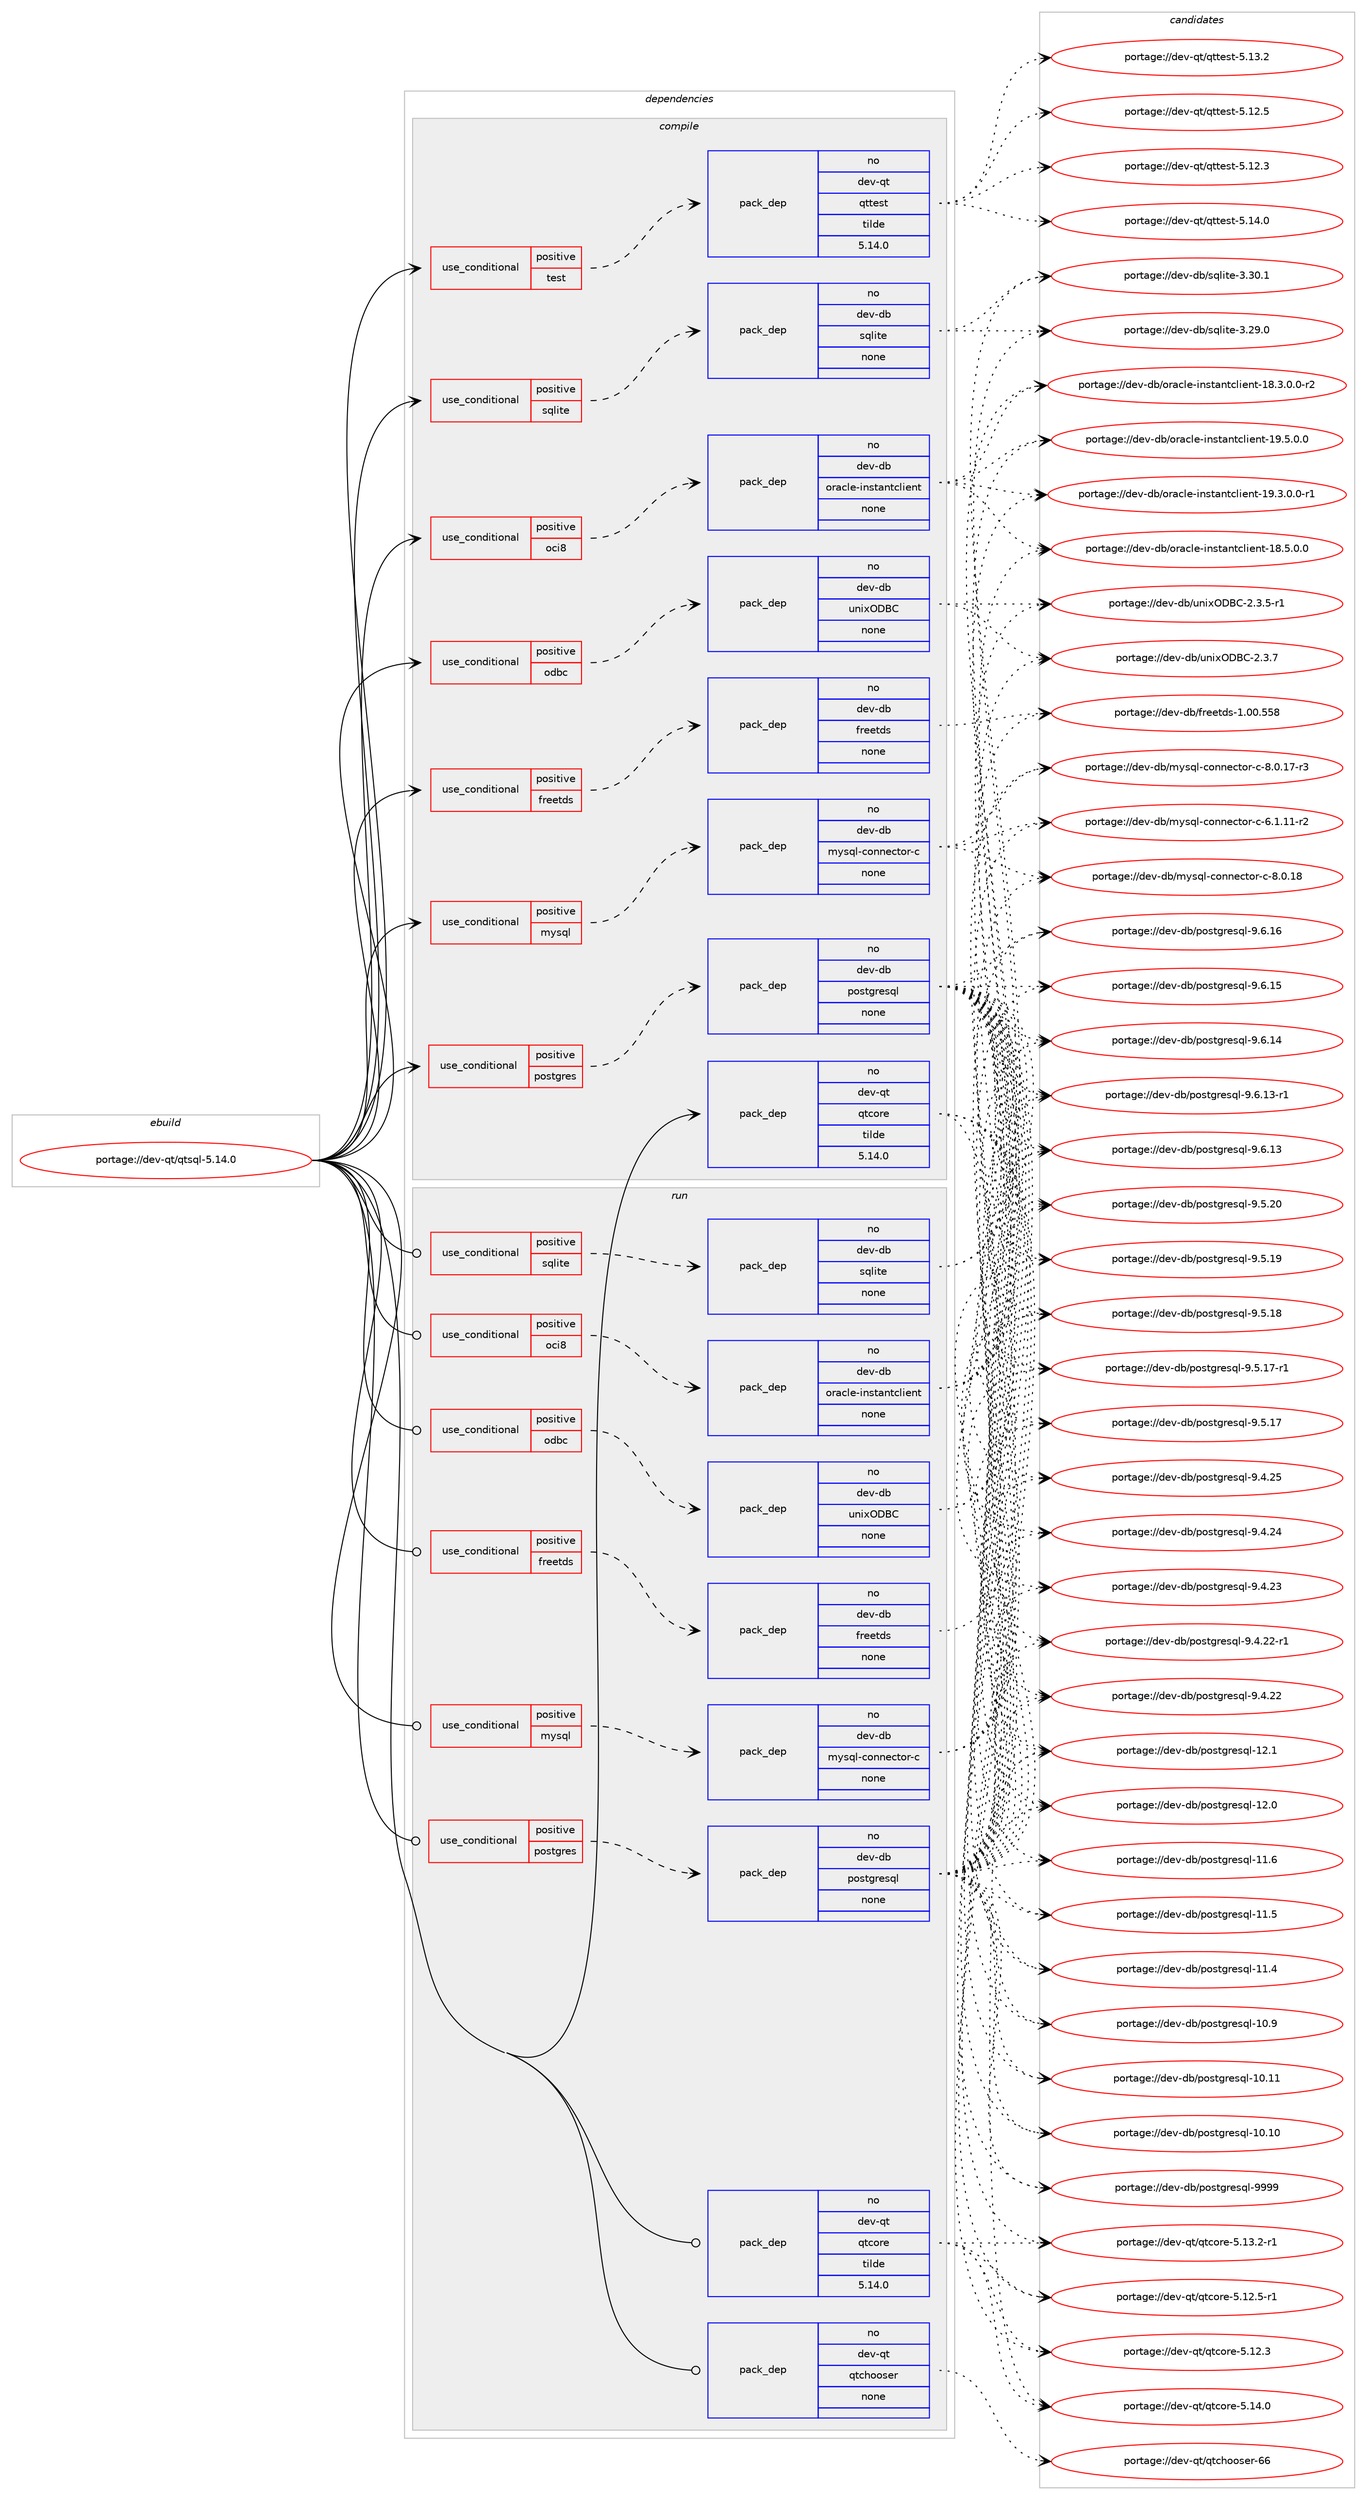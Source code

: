 digraph prolog {

# *************
# Graph options
# *************

newrank=true;
concentrate=true;
compound=true;
graph [rankdir=LR,fontname=Helvetica,fontsize=10,ranksep=1.5];#, ranksep=2.5, nodesep=0.2];
edge  [arrowhead=vee];
node  [fontname=Helvetica,fontsize=10];

# **********
# The ebuild
# **********

subgraph cluster_leftcol {
color=gray;
label=<<i>ebuild</i>>;
id [label="portage://dev-qt/qtsql-5.14.0", color=red, width=4, href="../dev-qt/qtsql-5.14.0.svg"];
}

# ****************
# The dependencies
# ****************

subgraph cluster_midcol {
color=gray;
label=<<i>dependencies</i>>;
subgraph cluster_compile {
fillcolor="#eeeeee";
style=filled;
label=<<i>compile</i>>;
subgraph cond102270 {
dependency413094 [label=<<TABLE BORDER="0" CELLBORDER="1" CELLSPACING="0" CELLPADDING="4"><TR><TD ROWSPAN="3" CELLPADDING="10">use_conditional</TD></TR><TR><TD>positive</TD></TR><TR><TD>freetds</TD></TR></TABLE>>, shape=none, color=red];
subgraph pack305945 {
dependency413095 [label=<<TABLE BORDER="0" CELLBORDER="1" CELLSPACING="0" CELLPADDING="4" WIDTH="220"><TR><TD ROWSPAN="6" CELLPADDING="30">pack_dep</TD></TR><TR><TD WIDTH="110">no</TD></TR><TR><TD>dev-db</TD></TR><TR><TD>freetds</TD></TR><TR><TD>none</TD></TR><TR><TD></TD></TR></TABLE>>, shape=none, color=blue];
}
dependency413094:e -> dependency413095:w [weight=20,style="dashed",arrowhead="vee"];
}
id:e -> dependency413094:w [weight=20,style="solid",arrowhead="vee"];
subgraph cond102271 {
dependency413096 [label=<<TABLE BORDER="0" CELLBORDER="1" CELLSPACING="0" CELLPADDING="4"><TR><TD ROWSPAN="3" CELLPADDING="10">use_conditional</TD></TR><TR><TD>positive</TD></TR><TR><TD>mysql</TD></TR></TABLE>>, shape=none, color=red];
subgraph pack305946 {
dependency413097 [label=<<TABLE BORDER="0" CELLBORDER="1" CELLSPACING="0" CELLPADDING="4" WIDTH="220"><TR><TD ROWSPAN="6" CELLPADDING="30">pack_dep</TD></TR><TR><TD WIDTH="110">no</TD></TR><TR><TD>dev-db</TD></TR><TR><TD>mysql-connector-c</TD></TR><TR><TD>none</TD></TR><TR><TD></TD></TR></TABLE>>, shape=none, color=blue];
}
dependency413096:e -> dependency413097:w [weight=20,style="dashed",arrowhead="vee"];
}
id:e -> dependency413096:w [weight=20,style="solid",arrowhead="vee"];
subgraph cond102272 {
dependency413098 [label=<<TABLE BORDER="0" CELLBORDER="1" CELLSPACING="0" CELLPADDING="4"><TR><TD ROWSPAN="3" CELLPADDING="10">use_conditional</TD></TR><TR><TD>positive</TD></TR><TR><TD>oci8</TD></TR></TABLE>>, shape=none, color=red];
subgraph pack305947 {
dependency413099 [label=<<TABLE BORDER="0" CELLBORDER="1" CELLSPACING="0" CELLPADDING="4" WIDTH="220"><TR><TD ROWSPAN="6" CELLPADDING="30">pack_dep</TD></TR><TR><TD WIDTH="110">no</TD></TR><TR><TD>dev-db</TD></TR><TR><TD>oracle-instantclient</TD></TR><TR><TD>none</TD></TR><TR><TD></TD></TR></TABLE>>, shape=none, color=blue];
}
dependency413098:e -> dependency413099:w [weight=20,style="dashed",arrowhead="vee"];
}
id:e -> dependency413098:w [weight=20,style="solid",arrowhead="vee"];
subgraph cond102273 {
dependency413100 [label=<<TABLE BORDER="0" CELLBORDER="1" CELLSPACING="0" CELLPADDING="4"><TR><TD ROWSPAN="3" CELLPADDING="10">use_conditional</TD></TR><TR><TD>positive</TD></TR><TR><TD>odbc</TD></TR></TABLE>>, shape=none, color=red];
subgraph pack305948 {
dependency413101 [label=<<TABLE BORDER="0" CELLBORDER="1" CELLSPACING="0" CELLPADDING="4" WIDTH="220"><TR><TD ROWSPAN="6" CELLPADDING="30">pack_dep</TD></TR><TR><TD WIDTH="110">no</TD></TR><TR><TD>dev-db</TD></TR><TR><TD>unixODBC</TD></TR><TR><TD>none</TD></TR><TR><TD></TD></TR></TABLE>>, shape=none, color=blue];
}
dependency413100:e -> dependency413101:w [weight=20,style="dashed",arrowhead="vee"];
}
id:e -> dependency413100:w [weight=20,style="solid",arrowhead="vee"];
subgraph cond102274 {
dependency413102 [label=<<TABLE BORDER="0" CELLBORDER="1" CELLSPACING="0" CELLPADDING="4"><TR><TD ROWSPAN="3" CELLPADDING="10">use_conditional</TD></TR><TR><TD>positive</TD></TR><TR><TD>postgres</TD></TR></TABLE>>, shape=none, color=red];
subgraph pack305949 {
dependency413103 [label=<<TABLE BORDER="0" CELLBORDER="1" CELLSPACING="0" CELLPADDING="4" WIDTH="220"><TR><TD ROWSPAN="6" CELLPADDING="30">pack_dep</TD></TR><TR><TD WIDTH="110">no</TD></TR><TR><TD>dev-db</TD></TR><TR><TD>postgresql</TD></TR><TR><TD>none</TD></TR><TR><TD></TD></TR></TABLE>>, shape=none, color=blue];
}
dependency413102:e -> dependency413103:w [weight=20,style="dashed",arrowhead="vee"];
}
id:e -> dependency413102:w [weight=20,style="solid",arrowhead="vee"];
subgraph cond102275 {
dependency413104 [label=<<TABLE BORDER="0" CELLBORDER="1" CELLSPACING="0" CELLPADDING="4"><TR><TD ROWSPAN="3" CELLPADDING="10">use_conditional</TD></TR><TR><TD>positive</TD></TR><TR><TD>sqlite</TD></TR></TABLE>>, shape=none, color=red];
subgraph pack305950 {
dependency413105 [label=<<TABLE BORDER="0" CELLBORDER="1" CELLSPACING="0" CELLPADDING="4" WIDTH="220"><TR><TD ROWSPAN="6" CELLPADDING="30">pack_dep</TD></TR><TR><TD WIDTH="110">no</TD></TR><TR><TD>dev-db</TD></TR><TR><TD>sqlite</TD></TR><TR><TD>none</TD></TR><TR><TD></TD></TR></TABLE>>, shape=none, color=blue];
}
dependency413104:e -> dependency413105:w [weight=20,style="dashed",arrowhead="vee"];
}
id:e -> dependency413104:w [weight=20,style="solid",arrowhead="vee"];
subgraph cond102276 {
dependency413106 [label=<<TABLE BORDER="0" CELLBORDER="1" CELLSPACING="0" CELLPADDING="4"><TR><TD ROWSPAN="3" CELLPADDING="10">use_conditional</TD></TR><TR><TD>positive</TD></TR><TR><TD>test</TD></TR></TABLE>>, shape=none, color=red];
subgraph pack305951 {
dependency413107 [label=<<TABLE BORDER="0" CELLBORDER="1" CELLSPACING="0" CELLPADDING="4" WIDTH="220"><TR><TD ROWSPAN="6" CELLPADDING="30">pack_dep</TD></TR><TR><TD WIDTH="110">no</TD></TR><TR><TD>dev-qt</TD></TR><TR><TD>qttest</TD></TR><TR><TD>tilde</TD></TR><TR><TD>5.14.0</TD></TR></TABLE>>, shape=none, color=blue];
}
dependency413106:e -> dependency413107:w [weight=20,style="dashed",arrowhead="vee"];
}
id:e -> dependency413106:w [weight=20,style="solid",arrowhead="vee"];
subgraph pack305952 {
dependency413108 [label=<<TABLE BORDER="0" CELLBORDER="1" CELLSPACING="0" CELLPADDING="4" WIDTH="220"><TR><TD ROWSPAN="6" CELLPADDING="30">pack_dep</TD></TR><TR><TD WIDTH="110">no</TD></TR><TR><TD>dev-qt</TD></TR><TR><TD>qtcore</TD></TR><TR><TD>tilde</TD></TR><TR><TD>5.14.0</TD></TR></TABLE>>, shape=none, color=blue];
}
id:e -> dependency413108:w [weight=20,style="solid",arrowhead="vee"];
}
subgraph cluster_compileandrun {
fillcolor="#eeeeee";
style=filled;
label=<<i>compile and run</i>>;
}
subgraph cluster_run {
fillcolor="#eeeeee";
style=filled;
label=<<i>run</i>>;
subgraph cond102277 {
dependency413109 [label=<<TABLE BORDER="0" CELLBORDER="1" CELLSPACING="0" CELLPADDING="4"><TR><TD ROWSPAN="3" CELLPADDING="10">use_conditional</TD></TR><TR><TD>positive</TD></TR><TR><TD>freetds</TD></TR></TABLE>>, shape=none, color=red];
subgraph pack305953 {
dependency413110 [label=<<TABLE BORDER="0" CELLBORDER="1" CELLSPACING="0" CELLPADDING="4" WIDTH="220"><TR><TD ROWSPAN="6" CELLPADDING="30">pack_dep</TD></TR><TR><TD WIDTH="110">no</TD></TR><TR><TD>dev-db</TD></TR><TR><TD>freetds</TD></TR><TR><TD>none</TD></TR><TR><TD></TD></TR></TABLE>>, shape=none, color=blue];
}
dependency413109:e -> dependency413110:w [weight=20,style="dashed",arrowhead="vee"];
}
id:e -> dependency413109:w [weight=20,style="solid",arrowhead="odot"];
subgraph cond102278 {
dependency413111 [label=<<TABLE BORDER="0" CELLBORDER="1" CELLSPACING="0" CELLPADDING="4"><TR><TD ROWSPAN="3" CELLPADDING="10">use_conditional</TD></TR><TR><TD>positive</TD></TR><TR><TD>mysql</TD></TR></TABLE>>, shape=none, color=red];
subgraph pack305954 {
dependency413112 [label=<<TABLE BORDER="0" CELLBORDER="1" CELLSPACING="0" CELLPADDING="4" WIDTH="220"><TR><TD ROWSPAN="6" CELLPADDING="30">pack_dep</TD></TR><TR><TD WIDTH="110">no</TD></TR><TR><TD>dev-db</TD></TR><TR><TD>mysql-connector-c</TD></TR><TR><TD>none</TD></TR><TR><TD></TD></TR></TABLE>>, shape=none, color=blue];
}
dependency413111:e -> dependency413112:w [weight=20,style="dashed",arrowhead="vee"];
}
id:e -> dependency413111:w [weight=20,style="solid",arrowhead="odot"];
subgraph cond102279 {
dependency413113 [label=<<TABLE BORDER="0" CELLBORDER="1" CELLSPACING="0" CELLPADDING="4"><TR><TD ROWSPAN="3" CELLPADDING="10">use_conditional</TD></TR><TR><TD>positive</TD></TR><TR><TD>oci8</TD></TR></TABLE>>, shape=none, color=red];
subgraph pack305955 {
dependency413114 [label=<<TABLE BORDER="0" CELLBORDER="1" CELLSPACING="0" CELLPADDING="4" WIDTH="220"><TR><TD ROWSPAN="6" CELLPADDING="30">pack_dep</TD></TR><TR><TD WIDTH="110">no</TD></TR><TR><TD>dev-db</TD></TR><TR><TD>oracle-instantclient</TD></TR><TR><TD>none</TD></TR><TR><TD></TD></TR></TABLE>>, shape=none, color=blue];
}
dependency413113:e -> dependency413114:w [weight=20,style="dashed",arrowhead="vee"];
}
id:e -> dependency413113:w [weight=20,style="solid",arrowhead="odot"];
subgraph cond102280 {
dependency413115 [label=<<TABLE BORDER="0" CELLBORDER="1" CELLSPACING="0" CELLPADDING="4"><TR><TD ROWSPAN="3" CELLPADDING="10">use_conditional</TD></TR><TR><TD>positive</TD></TR><TR><TD>odbc</TD></TR></TABLE>>, shape=none, color=red];
subgraph pack305956 {
dependency413116 [label=<<TABLE BORDER="0" CELLBORDER="1" CELLSPACING="0" CELLPADDING="4" WIDTH="220"><TR><TD ROWSPAN="6" CELLPADDING="30">pack_dep</TD></TR><TR><TD WIDTH="110">no</TD></TR><TR><TD>dev-db</TD></TR><TR><TD>unixODBC</TD></TR><TR><TD>none</TD></TR><TR><TD></TD></TR></TABLE>>, shape=none, color=blue];
}
dependency413115:e -> dependency413116:w [weight=20,style="dashed",arrowhead="vee"];
}
id:e -> dependency413115:w [weight=20,style="solid",arrowhead="odot"];
subgraph cond102281 {
dependency413117 [label=<<TABLE BORDER="0" CELLBORDER="1" CELLSPACING="0" CELLPADDING="4"><TR><TD ROWSPAN="3" CELLPADDING="10">use_conditional</TD></TR><TR><TD>positive</TD></TR><TR><TD>postgres</TD></TR></TABLE>>, shape=none, color=red];
subgraph pack305957 {
dependency413118 [label=<<TABLE BORDER="0" CELLBORDER="1" CELLSPACING="0" CELLPADDING="4" WIDTH="220"><TR><TD ROWSPAN="6" CELLPADDING="30">pack_dep</TD></TR><TR><TD WIDTH="110">no</TD></TR><TR><TD>dev-db</TD></TR><TR><TD>postgresql</TD></TR><TR><TD>none</TD></TR><TR><TD></TD></TR></TABLE>>, shape=none, color=blue];
}
dependency413117:e -> dependency413118:w [weight=20,style="dashed",arrowhead="vee"];
}
id:e -> dependency413117:w [weight=20,style="solid",arrowhead="odot"];
subgraph cond102282 {
dependency413119 [label=<<TABLE BORDER="0" CELLBORDER="1" CELLSPACING="0" CELLPADDING="4"><TR><TD ROWSPAN="3" CELLPADDING="10">use_conditional</TD></TR><TR><TD>positive</TD></TR><TR><TD>sqlite</TD></TR></TABLE>>, shape=none, color=red];
subgraph pack305958 {
dependency413120 [label=<<TABLE BORDER="0" CELLBORDER="1" CELLSPACING="0" CELLPADDING="4" WIDTH="220"><TR><TD ROWSPAN="6" CELLPADDING="30">pack_dep</TD></TR><TR><TD WIDTH="110">no</TD></TR><TR><TD>dev-db</TD></TR><TR><TD>sqlite</TD></TR><TR><TD>none</TD></TR><TR><TD></TD></TR></TABLE>>, shape=none, color=blue];
}
dependency413119:e -> dependency413120:w [weight=20,style="dashed",arrowhead="vee"];
}
id:e -> dependency413119:w [weight=20,style="solid",arrowhead="odot"];
subgraph pack305959 {
dependency413121 [label=<<TABLE BORDER="0" CELLBORDER="1" CELLSPACING="0" CELLPADDING="4" WIDTH="220"><TR><TD ROWSPAN="6" CELLPADDING="30">pack_dep</TD></TR><TR><TD WIDTH="110">no</TD></TR><TR><TD>dev-qt</TD></TR><TR><TD>qtchooser</TD></TR><TR><TD>none</TD></TR><TR><TD></TD></TR></TABLE>>, shape=none, color=blue];
}
id:e -> dependency413121:w [weight=20,style="solid",arrowhead="odot"];
subgraph pack305960 {
dependency413122 [label=<<TABLE BORDER="0" CELLBORDER="1" CELLSPACING="0" CELLPADDING="4" WIDTH="220"><TR><TD ROWSPAN="6" CELLPADDING="30">pack_dep</TD></TR><TR><TD WIDTH="110">no</TD></TR><TR><TD>dev-qt</TD></TR><TR><TD>qtcore</TD></TR><TR><TD>tilde</TD></TR><TR><TD>5.14.0</TD></TR></TABLE>>, shape=none, color=blue];
}
id:e -> dependency413122:w [weight=20,style="solid",arrowhead="odot"];
}
}

# **************
# The candidates
# **************

subgraph cluster_choices {
rank=same;
color=gray;
label=<<i>candidates</i>>;

subgraph choice305945 {
color=black;
nodesep=1;
choice100101118451009847102114101101116100115454946484846535356 [label="portage://dev-db/freetds-1.00.558", color=red, width=4,href="../dev-db/freetds-1.00.558.svg"];
dependency413095:e -> choice100101118451009847102114101101116100115454946484846535356:w [style=dotted,weight="100"];
}
subgraph choice305946 {
color=black;
nodesep=1;
choice100101118451009847109121115113108459911111011010199116111114459945564648464956 [label="portage://dev-db/mysql-connector-c-8.0.18", color=red, width=4,href="../dev-db/mysql-connector-c-8.0.18.svg"];
choice1001011184510098471091211151131084599111110110101991161111144599455646484649554511451 [label="portage://dev-db/mysql-connector-c-8.0.17-r3", color=red, width=4,href="../dev-db/mysql-connector-c-8.0.17-r3.svg"];
choice1001011184510098471091211151131084599111110110101991161111144599455446494649494511450 [label="portage://dev-db/mysql-connector-c-6.1.11-r2", color=red, width=4,href="../dev-db/mysql-connector-c-6.1.11-r2.svg"];
dependency413097:e -> choice100101118451009847109121115113108459911111011010199116111114459945564648464956:w [style=dotted,weight="100"];
dependency413097:e -> choice1001011184510098471091211151131084599111110110101991161111144599455646484649554511451:w [style=dotted,weight="100"];
dependency413097:e -> choice1001011184510098471091211151131084599111110110101991161111144599455446494649494511450:w [style=dotted,weight="100"];
}
subgraph choice305947 {
color=black;
nodesep=1;
choice1001011184510098471111149799108101451051101151169711011699108105101110116454957465346484648 [label="portage://dev-db/oracle-instantclient-19.5.0.0", color=red, width=4,href="../dev-db/oracle-instantclient-19.5.0.0.svg"];
choice10010111845100984711111497991081014510511011511697110116991081051011101164549574651464846484511449 [label="portage://dev-db/oracle-instantclient-19.3.0.0-r1", color=red, width=4,href="../dev-db/oracle-instantclient-19.3.0.0-r1.svg"];
choice1001011184510098471111149799108101451051101151169711011699108105101110116454956465346484648 [label="portage://dev-db/oracle-instantclient-18.5.0.0", color=red, width=4,href="../dev-db/oracle-instantclient-18.5.0.0.svg"];
choice10010111845100984711111497991081014510511011511697110116991081051011101164549564651464846484511450 [label="portage://dev-db/oracle-instantclient-18.3.0.0-r2", color=red, width=4,href="../dev-db/oracle-instantclient-18.3.0.0-r2.svg"];
dependency413099:e -> choice1001011184510098471111149799108101451051101151169711011699108105101110116454957465346484648:w [style=dotted,weight="100"];
dependency413099:e -> choice10010111845100984711111497991081014510511011511697110116991081051011101164549574651464846484511449:w [style=dotted,weight="100"];
dependency413099:e -> choice1001011184510098471111149799108101451051101151169711011699108105101110116454956465346484648:w [style=dotted,weight="100"];
dependency413099:e -> choice10010111845100984711111497991081014510511011511697110116991081051011101164549564651464846484511450:w [style=dotted,weight="100"];
}
subgraph choice305948 {
color=black;
nodesep=1;
choice10010111845100984711711010512079686667455046514655 [label="portage://dev-db/unixODBC-2.3.7", color=red, width=4,href="../dev-db/unixODBC-2.3.7.svg"];
choice100101118451009847117110105120796866674550465146534511449 [label="portage://dev-db/unixODBC-2.3.5-r1", color=red, width=4,href="../dev-db/unixODBC-2.3.5-r1.svg"];
dependency413101:e -> choice10010111845100984711711010512079686667455046514655:w [style=dotted,weight="100"];
dependency413101:e -> choice100101118451009847117110105120796866674550465146534511449:w [style=dotted,weight="100"];
}
subgraph choice305949 {
color=black;
nodesep=1;
choice1001011184510098471121111151161031141011151131084557575757 [label="portage://dev-db/postgresql-9999", color=red, width=4,href="../dev-db/postgresql-9999.svg"];
choice10010111845100984711211111511610311410111511310845574654464954 [label="portage://dev-db/postgresql-9.6.16", color=red, width=4,href="../dev-db/postgresql-9.6.16.svg"];
choice10010111845100984711211111511610311410111511310845574654464953 [label="portage://dev-db/postgresql-9.6.15", color=red, width=4,href="../dev-db/postgresql-9.6.15.svg"];
choice10010111845100984711211111511610311410111511310845574654464952 [label="portage://dev-db/postgresql-9.6.14", color=red, width=4,href="../dev-db/postgresql-9.6.14.svg"];
choice100101118451009847112111115116103114101115113108455746544649514511449 [label="portage://dev-db/postgresql-9.6.13-r1", color=red, width=4,href="../dev-db/postgresql-9.6.13-r1.svg"];
choice10010111845100984711211111511610311410111511310845574654464951 [label="portage://dev-db/postgresql-9.6.13", color=red, width=4,href="../dev-db/postgresql-9.6.13.svg"];
choice10010111845100984711211111511610311410111511310845574653465048 [label="portage://dev-db/postgresql-9.5.20", color=red, width=4,href="../dev-db/postgresql-9.5.20.svg"];
choice10010111845100984711211111511610311410111511310845574653464957 [label="portage://dev-db/postgresql-9.5.19", color=red, width=4,href="../dev-db/postgresql-9.5.19.svg"];
choice10010111845100984711211111511610311410111511310845574653464956 [label="portage://dev-db/postgresql-9.5.18", color=red, width=4,href="../dev-db/postgresql-9.5.18.svg"];
choice100101118451009847112111115116103114101115113108455746534649554511449 [label="portage://dev-db/postgresql-9.5.17-r1", color=red, width=4,href="../dev-db/postgresql-9.5.17-r1.svg"];
choice10010111845100984711211111511610311410111511310845574653464955 [label="portage://dev-db/postgresql-9.5.17", color=red, width=4,href="../dev-db/postgresql-9.5.17.svg"];
choice10010111845100984711211111511610311410111511310845574652465053 [label="portage://dev-db/postgresql-9.4.25", color=red, width=4,href="../dev-db/postgresql-9.4.25.svg"];
choice10010111845100984711211111511610311410111511310845574652465052 [label="portage://dev-db/postgresql-9.4.24", color=red, width=4,href="../dev-db/postgresql-9.4.24.svg"];
choice10010111845100984711211111511610311410111511310845574652465051 [label="portage://dev-db/postgresql-9.4.23", color=red, width=4,href="../dev-db/postgresql-9.4.23.svg"];
choice100101118451009847112111115116103114101115113108455746524650504511449 [label="portage://dev-db/postgresql-9.4.22-r1", color=red, width=4,href="../dev-db/postgresql-9.4.22-r1.svg"];
choice10010111845100984711211111511610311410111511310845574652465050 [label="portage://dev-db/postgresql-9.4.22", color=red, width=4,href="../dev-db/postgresql-9.4.22.svg"];
choice1001011184510098471121111151161031141011151131084549504649 [label="portage://dev-db/postgresql-12.1", color=red, width=4,href="../dev-db/postgresql-12.1.svg"];
choice1001011184510098471121111151161031141011151131084549504648 [label="portage://dev-db/postgresql-12.0", color=red, width=4,href="../dev-db/postgresql-12.0.svg"];
choice1001011184510098471121111151161031141011151131084549494654 [label="portage://dev-db/postgresql-11.6", color=red, width=4,href="../dev-db/postgresql-11.6.svg"];
choice1001011184510098471121111151161031141011151131084549494653 [label="portage://dev-db/postgresql-11.5", color=red, width=4,href="../dev-db/postgresql-11.5.svg"];
choice1001011184510098471121111151161031141011151131084549494652 [label="portage://dev-db/postgresql-11.4", color=red, width=4,href="../dev-db/postgresql-11.4.svg"];
choice1001011184510098471121111151161031141011151131084549484657 [label="portage://dev-db/postgresql-10.9", color=red, width=4,href="../dev-db/postgresql-10.9.svg"];
choice100101118451009847112111115116103114101115113108454948464949 [label="portage://dev-db/postgresql-10.11", color=red, width=4,href="../dev-db/postgresql-10.11.svg"];
choice100101118451009847112111115116103114101115113108454948464948 [label="portage://dev-db/postgresql-10.10", color=red, width=4,href="../dev-db/postgresql-10.10.svg"];
dependency413103:e -> choice1001011184510098471121111151161031141011151131084557575757:w [style=dotted,weight="100"];
dependency413103:e -> choice10010111845100984711211111511610311410111511310845574654464954:w [style=dotted,weight="100"];
dependency413103:e -> choice10010111845100984711211111511610311410111511310845574654464953:w [style=dotted,weight="100"];
dependency413103:e -> choice10010111845100984711211111511610311410111511310845574654464952:w [style=dotted,weight="100"];
dependency413103:e -> choice100101118451009847112111115116103114101115113108455746544649514511449:w [style=dotted,weight="100"];
dependency413103:e -> choice10010111845100984711211111511610311410111511310845574654464951:w [style=dotted,weight="100"];
dependency413103:e -> choice10010111845100984711211111511610311410111511310845574653465048:w [style=dotted,weight="100"];
dependency413103:e -> choice10010111845100984711211111511610311410111511310845574653464957:w [style=dotted,weight="100"];
dependency413103:e -> choice10010111845100984711211111511610311410111511310845574653464956:w [style=dotted,weight="100"];
dependency413103:e -> choice100101118451009847112111115116103114101115113108455746534649554511449:w [style=dotted,weight="100"];
dependency413103:e -> choice10010111845100984711211111511610311410111511310845574653464955:w [style=dotted,weight="100"];
dependency413103:e -> choice10010111845100984711211111511610311410111511310845574652465053:w [style=dotted,weight="100"];
dependency413103:e -> choice10010111845100984711211111511610311410111511310845574652465052:w [style=dotted,weight="100"];
dependency413103:e -> choice10010111845100984711211111511610311410111511310845574652465051:w [style=dotted,weight="100"];
dependency413103:e -> choice100101118451009847112111115116103114101115113108455746524650504511449:w [style=dotted,weight="100"];
dependency413103:e -> choice10010111845100984711211111511610311410111511310845574652465050:w [style=dotted,weight="100"];
dependency413103:e -> choice1001011184510098471121111151161031141011151131084549504649:w [style=dotted,weight="100"];
dependency413103:e -> choice1001011184510098471121111151161031141011151131084549504648:w [style=dotted,weight="100"];
dependency413103:e -> choice1001011184510098471121111151161031141011151131084549494654:w [style=dotted,weight="100"];
dependency413103:e -> choice1001011184510098471121111151161031141011151131084549494653:w [style=dotted,weight="100"];
dependency413103:e -> choice1001011184510098471121111151161031141011151131084549494652:w [style=dotted,weight="100"];
dependency413103:e -> choice1001011184510098471121111151161031141011151131084549484657:w [style=dotted,weight="100"];
dependency413103:e -> choice100101118451009847112111115116103114101115113108454948464949:w [style=dotted,weight="100"];
dependency413103:e -> choice100101118451009847112111115116103114101115113108454948464948:w [style=dotted,weight="100"];
}
subgraph choice305950 {
color=black;
nodesep=1;
choice10010111845100984711511310810511610145514651484649 [label="portage://dev-db/sqlite-3.30.1", color=red, width=4,href="../dev-db/sqlite-3.30.1.svg"];
choice10010111845100984711511310810511610145514650574648 [label="portage://dev-db/sqlite-3.29.0", color=red, width=4,href="../dev-db/sqlite-3.29.0.svg"];
dependency413105:e -> choice10010111845100984711511310810511610145514651484649:w [style=dotted,weight="100"];
dependency413105:e -> choice10010111845100984711511310810511610145514650574648:w [style=dotted,weight="100"];
}
subgraph choice305951 {
color=black;
nodesep=1;
choice100101118451131164711311611610111511645534649524648 [label="portage://dev-qt/qttest-5.14.0", color=red, width=4,href="../dev-qt/qttest-5.14.0.svg"];
choice100101118451131164711311611610111511645534649514650 [label="portage://dev-qt/qttest-5.13.2", color=red, width=4,href="../dev-qt/qttest-5.13.2.svg"];
choice100101118451131164711311611610111511645534649504653 [label="portage://dev-qt/qttest-5.12.5", color=red, width=4,href="../dev-qt/qttest-5.12.5.svg"];
choice100101118451131164711311611610111511645534649504651 [label="portage://dev-qt/qttest-5.12.3", color=red, width=4,href="../dev-qt/qttest-5.12.3.svg"];
dependency413107:e -> choice100101118451131164711311611610111511645534649524648:w [style=dotted,weight="100"];
dependency413107:e -> choice100101118451131164711311611610111511645534649514650:w [style=dotted,weight="100"];
dependency413107:e -> choice100101118451131164711311611610111511645534649504653:w [style=dotted,weight="100"];
dependency413107:e -> choice100101118451131164711311611610111511645534649504651:w [style=dotted,weight="100"];
}
subgraph choice305952 {
color=black;
nodesep=1;
choice10010111845113116471131169911111410145534649524648 [label="portage://dev-qt/qtcore-5.14.0", color=red, width=4,href="../dev-qt/qtcore-5.14.0.svg"];
choice100101118451131164711311699111114101455346495146504511449 [label="portage://dev-qt/qtcore-5.13.2-r1", color=red, width=4,href="../dev-qt/qtcore-5.13.2-r1.svg"];
choice100101118451131164711311699111114101455346495046534511449 [label="portage://dev-qt/qtcore-5.12.5-r1", color=red, width=4,href="../dev-qt/qtcore-5.12.5-r1.svg"];
choice10010111845113116471131169911111410145534649504651 [label="portage://dev-qt/qtcore-5.12.3", color=red, width=4,href="../dev-qt/qtcore-5.12.3.svg"];
dependency413108:e -> choice10010111845113116471131169911111410145534649524648:w [style=dotted,weight="100"];
dependency413108:e -> choice100101118451131164711311699111114101455346495146504511449:w [style=dotted,weight="100"];
dependency413108:e -> choice100101118451131164711311699111114101455346495046534511449:w [style=dotted,weight="100"];
dependency413108:e -> choice10010111845113116471131169911111410145534649504651:w [style=dotted,weight="100"];
}
subgraph choice305953 {
color=black;
nodesep=1;
choice100101118451009847102114101101116100115454946484846535356 [label="portage://dev-db/freetds-1.00.558", color=red, width=4,href="../dev-db/freetds-1.00.558.svg"];
dependency413110:e -> choice100101118451009847102114101101116100115454946484846535356:w [style=dotted,weight="100"];
}
subgraph choice305954 {
color=black;
nodesep=1;
choice100101118451009847109121115113108459911111011010199116111114459945564648464956 [label="portage://dev-db/mysql-connector-c-8.0.18", color=red, width=4,href="../dev-db/mysql-connector-c-8.0.18.svg"];
choice1001011184510098471091211151131084599111110110101991161111144599455646484649554511451 [label="portage://dev-db/mysql-connector-c-8.0.17-r3", color=red, width=4,href="../dev-db/mysql-connector-c-8.0.17-r3.svg"];
choice1001011184510098471091211151131084599111110110101991161111144599455446494649494511450 [label="portage://dev-db/mysql-connector-c-6.1.11-r2", color=red, width=4,href="../dev-db/mysql-connector-c-6.1.11-r2.svg"];
dependency413112:e -> choice100101118451009847109121115113108459911111011010199116111114459945564648464956:w [style=dotted,weight="100"];
dependency413112:e -> choice1001011184510098471091211151131084599111110110101991161111144599455646484649554511451:w [style=dotted,weight="100"];
dependency413112:e -> choice1001011184510098471091211151131084599111110110101991161111144599455446494649494511450:w [style=dotted,weight="100"];
}
subgraph choice305955 {
color=black;
nodesep=1;
choice1001011184510098471111149799108101451051101151169711011699108105101110116454957465346484648 [label="portage://dev-db/oracle-instantclient-19.5.0.0", color=red, width=4,href="../dev-db/oracle-instantclient-19.5.0.0.svg"];
choice10010111845100984711111497991081014510511011511697110116991081051011101164549574651464846484511449 [label="portage://dev-db/oracle-instantclient-19.3.0.0-r1", color=red, width=4,href="../dev-db/oracle-instantclient-19.3.0.0-r1.svg"];
choice1001011184510098471111149799108101451051101151169711011699108105101110116454956465346484648 [label="portage://dev-db/oracle-instantclient-18.5.0.0", color=red, width=4,href="../dev-db/oracle-instantclient-18.5.0.0.svg"];
choice10010111845100984711111497991081014510511011511697110116991081051011101164549564651464846484511450 [label="portage://dev-db/oracle-instantclient-18.3.0.0-r2", color=red, width=4,href="../dev-db/oracle-instantclient-18.3.0.0-r2.svg"];
dependency413114:e -> choice1001011184510098471111149799108101451051101151169711011699108105101110116454957465346484648:w [style=dotted,weight="100"];
dependency413114:e -> choice10010111845100984711111497991081014510511011511697110116991081051011101164549574651464846484511449:w [style=dotted,weight="100"];
dependency413114:e -> choice1001011184510098471111149799108101451051101151169711011699108105101110116454956465346484648:w [style=dotted,weight="100"];
dependency413114:e -> choice10010111845100984711111497991081014510511011511697110116991081051011101164549564651464846484511450:w [style=dotted,weight="100"];
}
subgraph choice305956 {
color=black;
nodesep=1;
choice10010111845100984711711010512079686667455046514655 [label="portage://dev-db/unixODBC-2.3.7", color=red, width=4,href="../dev-db/unixODBC-2.3.7.svg"];
choice100101118451009847117110105120796866674550465146534511449 [label="portage://dev-db/unixODBC-2.3.5-r1", color=red, width=4,href="../dev-db/unixODBC-2.3.5-r1.svg"];
dependency413116:e -> choice10010111845100984711711010512079686667455046514655:w [style=dotted,weight="100"];
dependency413116:e -> choice100101118451009847117110105120796866674550465146534511449:w [style=dotted,weight="100"];
}
subgraph choice305957 {
color=black;
nodesep=1;
choice1001011184510098471121111151161031141011151131084557575757 [label="portage://dev-db/postgresql-9999", color=red, width=4,href="../dev-db/postgresql-9999.svg"];
choice10010111845100984711211111511610311410111511310845574654464954 [label="portage://dev-db/postgresql-9.6.16", color=red, width=4,href="../dev-db/postgresql-9.6.16.svg"];
choice10010111845100984711211111511610311410111511310845574654464953 [label="portage://dev-db/postgresql-9.6.15", color=red, width=4,href="../dev-db/postgresql-9.6.15.svg"];
choice10010111845100984711211111511610311410111511310845574654464952 [label="portage://dev-db/postgresql-9.6.14", color=red, width=4,href="../dev-db/postgresql-9.6.14.svg"];
choice100101118451009847112111115116103114101115113108455746544649514511449 [label="portage://dev-db/postgresql-9.6.13-r1", color=red, width=4,href="../dev-db/postgresql-9.6.13-r1.svg"];
choice10010111845100984711211111511610311410111511310845574654464951 [label="portage://dev-db/postgresql-9.6.13", color=red, width=4,href="../dev-db/postgresql-9.6.13.svg"];
choice10010111845100984711211111511610311410111511310845574653465048 [label="portage://dev-db/postgresql-9.5.20", color=red, width=4,href="../dev-db/postgresql-9.5.20.svg"];
choice10010111845100984711211111511610311410111511310845574653464957 [label="portage://dev-db/postgresql-9.5.19", color=red, width=4,href="../dev-db/postgresql-9.5.19.svg"];
choice10010111845100984711211111511610311410111511310845574653464956 [label="portage://dev-db/postgresql-9.5.18", color=red, width=4,href="../dev-db/postgresql-9.5.18.svg"];
choice100101118451009847112111115116103114101115113108455746534649554511449 [label="portage://dev-db/postgresql-9.5.17-r1", color=red, width=4,href="../dev-db/postgresql-9.5.17-r1.svg"];
choice10010111845100984711211111511610311410111511310845574653464955 [label="portage://dev-db/postgresql-9.5.17", color=red, width=4,href="../dev-db/postgresql-9.5.17.svg"];
choice10010111845100984711211111511610311410111511310845574652465053 [label="portage://dev-db/postgresql-9.4.25", color=red, width=4,href="../dev-db/postgresql-9.4.25.svg"];
choice10010111845100984711211111511610311410111511310845574652465052 [label="portage://dev-db/postgresql-9.4.24", color=red, width=4,href="../dev-db/postgresql-9.4.24.svg"];
choice10010111845100984711211111511610311410111511310845574652465051 [label="portage://dev-db/postgresql-9.4.23", color=red, width=4,href="../dev-db/postgresql-9.4.23.svg"];
choice100101118451009847112111115116103114101115113108455746524650504511449 [label="portage://dev-db/postgresql-9.4.22-r1", color=red, width=4,href="../dev-db/postgresql-9.4.22-r1.svg"];
choice10010111845100984711211111511610311410111511310845574652465050 [label="portage://dev-db/postgresql-9.4.22", color=red, width=4,href="../dev-db/postgresql-9.4.22.svg"];
choice1001011184510098471121111151161031141011151131084549504649 [label="portage://dev-db/postgresql-12.1", color=red, width=4,href="../dev-db/postgresql-12.1.svg"];
choice1001011184510098471121111151161031141011151131084549504648 [label="portage://dev-db/postgresql-12.0", color=red, width=4,href="../dev-db/postgresql-12.0.svg"];
choice1001011184510098471121111151161031141011151131084549494654 [label="portage://dev-db/postgresql-11.6", color=red, width=4,href="../dev-db/postgresql-11.6.svg"];
choice1001011184510098471121111151161031141011151131084549494653 [label="portage://dev-db/postgresql-11.5", color=red, width=4,href="../dev-db/postgresql-11.5.svg"];
choice1001011184510098471121111151161031141011151131084549494652 [label="portage://dev-db/postgresql-11.4", color=red, width=4,href="../dev-db/postgresql-11.4.svg"];
choice1001011184510098471121111151161031141011151131084549484657 [label="portage://dev-db/postgresql-10.9", color=red, width=4,href="../dev-db/postgresql-10.9.svg"];
choice100101118451009847112111115116103114101115113108454948464949 [label="portage://dev-db/postgresql-10.11", color=red, width=4,href="../dev-db/postgresql-10.11.svg"];
choice100101118451009847112111115116103114101115113108454948464948 [label="portage://dev-db/postgresql-10.10", color=red, width=4,href="../dev-db/postgresql-10.10.svg"];
dependency413118:e -> choice1001011184510098471121111151161031141011151131084557575757:w [style=dotted,weight="100"];
dependency413118:e -> choice10010111845100984711211111511610311410111511310845574654464954:w [style=dotted,weight="100"];
dependency413118:e -> choice10010111845100984711211111511610311410111511310845574654464953:w [style=dotted,weight="100"];
dependency413118:e -> choice10010111845100984711211111511610311410111511310845574654464952:w [style=dotted,weight="100"];
dependency413118:e -> choice100101118451009847112111115116103114101115113108455746544649514511449:w [style=dotted,weight="100"];
dependency413118:e -> choice10010111845100984711211111511610311410111511310845574654464951:w [style=dotted,weight="100"];
dependency413118:e -> choice10010111845100984711211111511610311410111511310845574653465048:w [style=dotted,weight="100"];
dependency413118:e -> choice10010111845100984711211111511610311410111511310845574653464957:w [style=dotted,weight="100"];
dependency413118:e -> choice10010111845100984711211111511610311410111511310845574653464956:w [style=dotted,weight="100"];
dependency413118:e -> choice100101118451009847112111115116103114101115113108455746534649554511449:w [style=dotted,weight="100"];
dependency413118:e -> choice10010111845100984711211111511610311410111511310845574653464955:w [style=dotted,weight="100"];
dependency413118:e -> choice10010111845100984711211111511610311410111511310845574652465053:w [style=dotted,weight="100"];
dependency413118:e -> choice10010111845100984711211111511610311410111511310845574652465052:w [style=dotted,weight="100"];
dependency413118:e -> choice10010111845100984711211111511610311410111511310845574652465051:w [style=dotted,weight="100"];
dependency413118:e -> choice100101118451009847112111115116103114101115113108455746524650504511449:w [style=dotted,weight="100"];
dependency413118:e -> choice10010111845100984711211111511610311410111511310845574652465050:w [style=dotted,weight="100"];
dependency413118:e -> choice1001011184510098471121111151161031141011151131084549504649:w [style=dotted,weight="100"];
dependency413118:e -> choice1001011184510098471121111151161031141011151131084549504648:w [style=dotted,weight="100"];
dependency413118:e -> choice1001011184510098471121111151161031141011151131084549494654:w [style=dotted,weight="100"];
dependency413118:e -> choice1001011184510098471121111151161031141011151131084549494653:w [style=dotted,weight="100"];
dependency413118:e -> choice1001011184510098471121111151161031141011151131084549494652:w [style=dotted,weight="100"];
dependency413118:e -> choice1001011184510098471121111151161031141011151131084549484657:w [style=dotted,weight="100"];
dependency413118:e -> choice100101118451009847112111115116103114101115113108454948464949:w [style=dotted,weight="100"];
dependency413118:e -> choice100101118451009847112111115116103114101115113108454948464948:w [style=dotted,weight="100"];
}
subgraph choice305958 {
color=black;
nodesep=1;
choice10010111845100984711511310810511610145514651484649 [label="portage://dev-db/sqlite-3.30.1", color=red, width=4,href="../dev-db/sqlite-3.30.1.svg"];
choice10010111845100984711511310810511610145514650574648 [label="portage://dev-db/sqlite-3.29.0", color=red, width=4,href="../dev-db/sqlite-3.29.0.svg"];
dependency413120:e -> choice10010111845100984711511310810511610145514651484649:w [style=dotted,weight="100"];
dependency413120:e -> choice10010111845100984711511310810511610145514650574648:w [style=dotted,weight="100"];
}
subgraph choice305959 {
color=black;
nodesep=1;
choice100101118451131164711311699104111111115101114455454 [label="portage://dev-qt/qtchooser-66", color=red, width=4,href="../dev-qt/qtchooser-66.svg"];
dependency413121:e -> choice100101118451131164711311699104111111115101114455454:w [style=dotted,weight="100"];
}
subgraph choice305960 {
color=black;
nodesep=1;
choice10010111845113116471131169911111410145534649524648 [label="portage://dev-qt/qtcore-5.14.0", color=red, width=4,href="../dev-qt/qtcore-5.14.0.svg"];
choice100101118451131164711311699111114101455346495146504511449 [label="portage://dev-qt/qtcore-5.13.2-r1", color=red, width=4,href="../dev-qt/qtcore-5.13.2-r1.svg"];
choice100101118451131164711311699111114101455346495046534511449 [label="portage://dev-qt/qtcore-5.12.5-r1", color=red, width=4,href="../dev-qt/qtcore-5.12.5-r1.svg"];
choice10010111845113116471131169911111410145534649504651 [label="portage://dev-qt/qtcore-5.12.3", color=red, width=4,href="../dev-qt/qtcore-5.12.3.svg"];
dependency413122:e -> choice10010111845113116471131169911111410145534649524648:w [style=dotted,weight="100"];
dependency413122:e -> choice100101118451131164711311699111114101455346495146504511449:w [style=dotted,weight="100"];
dependency413122:e -> choice100101118451131164711311699111114101455346495046534511449:w [style=dotted,weight="100"];
dependency413122:e -> choice10010111845113116471131169911111410145534649504651:w [style=dotted,weight="100"];
}
}

}
